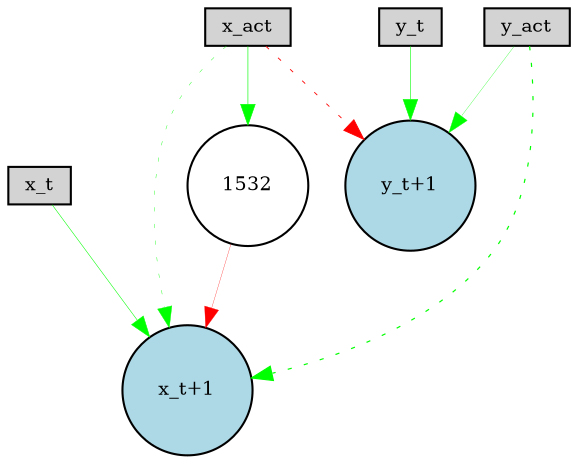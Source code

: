digraph {
	node [fontsize=9 height=0.2 shape=circle width=0.2]
	x_t [fillcolor=lightgray shape=box style=filled]
	y_t [fillcolor=lightgray shape=box style=filled]
	x_act [fillcolor=lightgray shape=box style=filled]
	y_act [fillcolor=lightgray shape=box style=filled]
	"x_t+1" [fillcolor=lightblue style=filled]
	"y_t+1" [fillcolor=lightblue style=filled]
	1532 [fillcolor=white style=filled]
	x_t -> "x_t+1" [color=green penwidth=0.2596792458191811 style=solid]
	y_t -> "y_t+1" [color=green penwidth=0.2817489589051846 style=solid]
	x_act -> "x_t+1" [color=green penwidth=0.18865222524887265 style=dotted]
	x_act -> "y_t+1" [color=red penwidth=0.42133548639932583 style=dotted]
	y_act -> "x_t+1" [color=green penwidth=0.5725000913562022 style=dotted]
	y_act -> "y_t+1" [color=green penwidth=0.14073514043421786 style=solid]
	x_act -> 1532 [color=green penwidth=0.30000000000000004 style=solid]
	1532 -> "x_t+1" [color=red penwidth=0.13792436059277235 style=solid]
}

